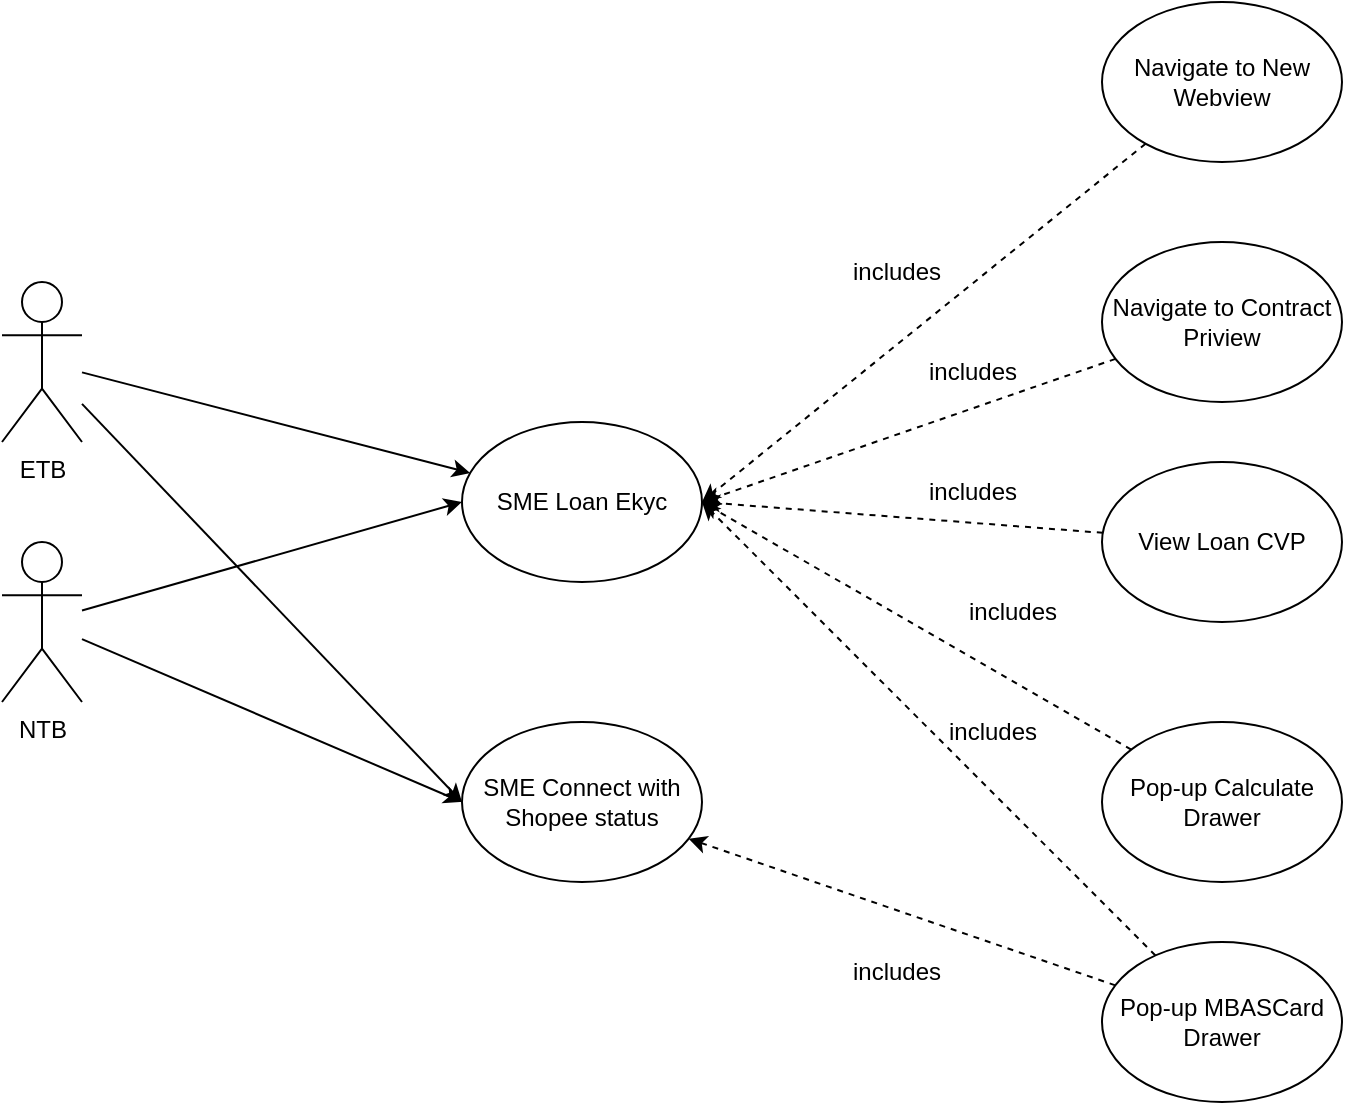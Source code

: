 <mxfile version="21.1.8" type="github" pages="8">
  <diagram name="第 1 页" id="Llq9-ytteeo9RtltcvFD">
    <mxGraphModel dx="1242" dy="795" grid="1" gridSize="10" guides="1" tooltips="1" connect="1" arrows="1" fold="1" page="1" pageScale="1" pageWidth="827" pageHeight="1169" math="0" shadow="0">
      <root>
        <mxCell id="0" />
        <mxCell id="1" parent="0" />
        <mxCell id="hTPGCsA1VfKid23iwYns-6" style="rounded=0;orthogonalLoop=1;jettySize=auto;html=1;" parent="1" source="hTPGCsA1VfKid23iwYns-1" target="hTPGCsA1VfKid23iwYns-5" edge="1">
          <mxGeometry relative="1" as="geometry" />
        </mxCell>
        <mxCell id="VfA7L2qUvlcYkQLSHX5i-11" style="rounded=0;orthogonalLoop=1;jettySize=auto;html=1;entryX=0;entryY=0.5;entryDx=0;entryDy=0;" parent="1" source="hTPGCsA1VfKid23iwYns-1" target="VfA7L2qUvlcYkQLSHX5i-7" edge="1">
          <mxGeometry relative="1" as="geometry" />
        </mxCell>
        <mxCell id="hTPGCsA1VfKid23iwYns-1" value="ETB" style="shape=umlActor;verticalLabelPosition=bottom;verticalAlign=top;html=1;outlineConnect=0;" parent="1" vertex="1">
          <mxGeometry x="130" y="250" width="40" height="80" as="geometry" />
        </mxCell>
        <mxCell id="hTPGCsA1VfKid23iwYns-5" value="SME Loan Ekyc" style="ellipse;whiteSpace=wrap;html=1;" parent="1" vertex="1">
          <mxGeometry x="360" y="320" width="120" height="80" as="geometry" />
        </mxCell>
        <mxCell id="hTPGCsA1VfKid23iwYns-10" style="rounded=0;orthogonalLoop=1;jettySize=auto;html=1;entryX=0;entryY=0.5;entryDx=0;entryDy=0;" parent="1" source="hTPGCsA1VfKid23iwYns-7" target="hTPGCsA1VfKid23iwYns-5" edge="1">
          <mxGeometry relative="1" as="geometry" />
        </mxCell>
        <mxCell id="VfA7L2qUvlcYkQLSHX5i-12" style="rounded=0;orthogonalLoop=1;jettySize=auto;html=1;entryX=0;entryY=0.5;entryDx=0;entryDy=0;" parent="1" source="hTPGCsA1VfKid23iwYns-7" target="VfA7L2qUvlcYkQLSHX5i-7" edge="1">
          <mxGeometry relative="1" as="geometry" />
        </mxCell>
        <mxCell id="hTPGCsA1VfKid23iwYns-7" value="NTB" style="shape=umlActor;verticalLabelPosition=bottom;verticalAlign=top;html=1;outlineConnect=0;" parent="1" vertex="1">
          <mxGeometry x="130" y="380" width="40" height="80" as="geometry" />
        </mxCell>
        <mxCell id="hTPGCsA1VfKid23iwYns-12" style="rounded=0;orthogonalLoop=1;jettySize=auto;html=1;entryX=1;entryY=0.5;entryDx=0;entryDy=0;dashed=1;" parent="1" source="hTPGCsA1VfKid23iwYns-11" target="hTPGCsA1VfKid23iwYns-5" edge="1">
          <mxGeometry relative="1" as="geometry" />
        </mxCell>
        <mxCell id="hTPGCsA1VfKid23iwYns-11" value="View Loan CVP" style="ellipse;whiteSpace=wrap;html=1;" parent="1" vertex="1">
          <mxGeometry x="680" y="340" width="120" height="80" as="geometry" />
        </mxCell>
        <mxCell id="hTPGCsA1VfKid23iwYns-13" value="includes" style="text;html=1;align=center;verticalAlign=middle;resizable=0;points=[];autosize=1;strokeColor=none;fillColor=none;" parent="1" vertex="1">
          <mxGeometry x="580" y="340" width="70" height="30" as="geometry" />
        </mxCell>
        <mxCell id="VfA7L2qUvlcYkQLSHX5i-3" style="rounded=0;orthogonalLoop=1;jettySize=auto;html=1;entryX=1;entryY=0.5;entryDx=0;entryDy=0;dashed=1;" parent="1" source="VfA7L2qUvlcYkQLSHX5i-1" target="hTPGCsA1VfKid23iwYns-5" edge="1">
          <mxGeometry relative="1" as="geometry" />
        </mxCell>
        <mxCell id="VfA7L2qUvlcYkQLSHX5i-1" value="Pop-up Calculate Drawer" style="ellipse;whiteSpace=wrap;html=1;" parent="1" vertex="1">
          <mxGeometry x="680" y="470" width="120" height="80" as="geometry" />
        </mxCell>
        <mxCell id="VfA7L2qUvlcYkQLSHX5i-4" style="rounded=0;orthogonalLoop=1;jettySize=auto;html=1;entryX=1;entryY=0.5;entryDx=0;entryDy=0;dashed=1;" parent="1" source="VfA7L2qUvlcYkQLSHX5i-2" target="hTPGCsA1VfKid23iwYns-5" edge="1">
          <mxGeometry relative="1" as="geometry" />
        </mxCell>
        <mxCell id="VfA7L2qUvlcYkQLSHX5i-9" style="rounded=0;orthogonalLoop=1;jettySize=auto;html=1;dashed=1;" parent="1" source="VfA7L2qUvlcYkQLSHX5i-2" target="VfA7L2qUvlcYkQLSHX5i-7" edge="1">
          <mxGeometry relative="1" as="geometry" />
        </mxCell>
        <mxCell id="VfA7L2qUvlcYkQLSHX5i-2" value="Pop-up MBASCard Drawer" style="ellipse;whiteSpace=wrap;html=1;" parent="1" vertex="1">
          <mxGeometry x="680" y="580" width="120" height="80" as="geometry" />
        </mxCell>
        <mxCell id="VfA7L2qUvlcYkQLSHX5i-5" value="includes" style="text;html=1;align=center;verticalAlign=middle;resizable=0;points=[];autosize=1;strokeColor=none;fillColor=none;" parent="1" vertex="1">
          <mxGeometry x="600" y="400" width="70" height="30" as="geometry" />
        </mxCell>
        <mxCell id="VfA7L2qUvlcYkQLSHX5i-6" value="includes" style="text;html=1;align=center;verticalAlign=middle;resizable=0;points=[];autosize=1;strokeColor=none;fillColor=none;" parent="1" vertex="1">
          <mxGeometry x="590" y="460" width="70" height="30" as="geometry" />
        </mxCell>
        <mxCell id="VfA7L2qUvlcYkQLSHX5i-7" value="SME Connect with Shopee status" style="ellipse;whiteSpace=wrap;html=1;" parent="1" vertex="1">
          <mxGeometry x="360" y="470" width="120" height="80" as="geometry" />
        </mxCell>
        <mxCell id="VfA7L2qUvlcYkQLSHX5i-10" value="includes" style="text;html=1;align=center;verticalAlign=middle;resizable=0;points=[];autosize=1;strokeColor=none;fillColor=none;" parent="1" vertex="1">
          <mxGeometry x="542" y="580" width="70" height="30" as="geometry" />
        </mxCell>
        <mxCell id="MXgKo2fjCXuZT-drPudd-2" style="rounded=0;orthogonalLoop=1;jettySize=auto;html=1;entryX=1;entryY=0.5;entryDx=0;entryDy=0;dashed=1;" parent="1" source="MXgKo2fjCXuZT-drPudd-1" target="hTPGCsA1VfKid23iwYns-5" edge="1">
          <mxGeometry relative="1" as="geometry" />
        </mxCell>
        <mxCell id="MXgKo2fjCXuZT-drPudd-1" value="Navigate to Contract Priview" style="ellipse;whiteSpace=wrap;html=1;" parent="1" vertex="1">
          <mxGeometry x="680" y="230" width="120" height="80" as="geometry" />
        </mxCell>
        <mxCell id="MXgKo2fjCXuZT-drPudd-3" value="includes" style="text;html=1;align=center;verticalAlign=middle;resizable=0;points=[];autosize=1;strokeColor=none;fillColor=none;" parent="1" vertex="1">
          <mxGeometry x="580" y="280" width="70" height="30" as="geometry" />
        </mxCell>
        <mxCell id="MXgKo2fjCXuZT-drPudd-5" style="rounded=0;orthogonalLoop=1;jettySize=auto;html=1;entryX=1;entryY=0.5;entryDx=0;entryDy=0;dashed=1;" parent="1" source="MXgKo2fjCXuZT-drPudd-4" target="hTPGCsA1VfKid23iwYns-5" edge="1">
          <mxGeometry relative="1" as="geometry" />
        </mxCell>
        <mxCell id="MXgKo2fjCXuZT-drPudd-4" value="Navigate to New Webview" style="ellipse;whiteSpace=wrap;html=1;" parent="1" vertex="1">
          <mxGeometry x="680" y="110" width="120" height="80" as="geometry" />
        </mxCell>
        <mxCell id="MXgKo2fjCXuZT-drPudd-6" value="includes" style="text;html=1;align=center;verticalAlign=middle;resizable=0;points=[];autosize=1;strokeColor=none;fillColor=none;" parent="1" vertex="1">
          <mxGeometry x="542" y="230" width="70" height="30" as="geometry" />
        </mxCell>
      </root>
    </mxGraphModel>
  </diagram>
  <diagram id="0_VzUWfwfVQW411TGwqu" name="第 2 页">
    <mxGraphModel dx="1242" dy="795" grid="1" gridSize="10" guides="1" tooltips="1" connect="1" arrows="1" fold="1" page="1" pageScale="1" pageWidth="827" pageHeight="1169" math="0" shadow="0">
      <root>
        <mxCell id="0" />
        <mxCell id="1" parent="0" />
        <mxCell id="g0CN0QdgbZrWwXWUsaA6-1" value="" style="rounded=0;whiteSpace=wrap;html=1;" parent="1" vertex="1">
          <mxGeometry x="150" y="140" width="270" height="150" as="geometry" />
        </mxCell>
        <mxCell id="g0CN0QdgbZrWwXWUsaA6-2" value="Business Layer" style="text;html=1;align=center;verticalAlign=middle;resizable=0;points=[];autosize=1;strokeColor=none;fillColor=none;" parent="1" vertex="1">
          <mxGeometry x="10" y="160" width="110" height="30" as="geometry" />
        </mxCell>
        <mxCell id="g0CN0QdgbZrWwXWUsaA6-4" value="SME-EKYC" style="text;html=1;align=center;verticalAlign=middle;resizable=0;points=[];autosize=1;strokeColor=none;fillColor=none;" parent="1" vertex="1">
          <mxGeometry x="150" y="140" width="90" height="30" as="geometry" />
        </mxCell>
        <mxCell id="g0CN0QdgbZrWwXWUsaA6-6" value="CASA" style="rounded=0;whiteSpace=wrap;html=1;" parent="1" vertex="1">
          <mxGeometry x="160" y="200" width="120" height="60" as="geometry" />
        </mxCell>
        <mxCell id="g0CN0QdgbZrWwXWUsaA6-7" value="LOAN" style="rounded=0;whiteSpace=wrap;html=1;fillColor=#fff2cc;strokeColor=#d6b656;" parent="1" vertex="1">
          <mxGeometry x="294" y="200" width="120" height="60" as="geometry" />
        </mxCell>
        <mxCell id="g0CN0QdgbZrWwXWUsaA6-8" value="Retail Ekyc" style="rounded=0;whiteSpace=wrap;html=1;" parent="1" vertex="1">
          <mxGeometry x="450" y="145" width="120" height="60" as="geometry" />
        </mxCell>
        <mxCell id="g0CN0QdgbZrWwXWUsaA6-9" value="SME COMMON" style="rounded=0;whiteSpace=wrap;html=1;" parent="1" vertex="1">
          <mxGeometry x="600" y="145" width="120" height="60" as="geometry" />
        </mxCell>
        <mxCell id="g0CN0QdgbZrWwXWUsaA6-10" value="RETAIL COMMON" style="rounded=0;whiteSpace=wrap;html=1;" parent="1" vertex="1">
          <mxGeometry x="450" y="220" width="120" height="60" as="geometry" />
        </mxCell>
        <mxCell id="g0CN0QdgbZrWwXWUsaA6-11" value="..." style="rounded=0;whiteSpace=wrap;html=1;" parent="1" vertex="1">
          <mxGeometry x="600" y="220" width="120" height="60" as="geometry" />
        </mxCell>
        <mxCell id="g0CN0QdgbZrWwXWUsaA6-12" value="" style="endArrow=none;dashed=1;html=1;rounded=0;" parent="1" edge="1">
          <mxGeometry width="50" height="50" relative="1" as="geometry">
            <mxPoint x="20" y="320" as="sourcePoint" />
            <mxPoint x="760" y="320" as="targetPoint" />
          </mxGeometry>
        </mxCell>
        <mxCell id="g0CN0QdgbZrWwXWUsaA6-13" value="Service Layer" style="text;html=1;align=center;verticalAlign=middle;resizable=0;points=[];autosize=1;strokeColor=none;fillColor=none;" parent="1" vertex="1">
          <mxGeometry x="25" y="360" width="100" height="30" as="geometry" />
        </mxCell>
        <mxCell id="g0CN0QdgbZrWwXWUsaA6-15" value="" style="rounded=0;whiteSpace=wrap;html=1;" parent="1" vertex="1">
          <mxGeometry x="150" y="340" width="170" height="130" as="geometry" />
        </mxCell>
        <mxCell id="g0CN0QdgbZrWwXWUsaA6-16" value="Component" style="text;html=1;align=center;verticalAlign=middle;resizable=0;points=[];autosize=1;strokeColor=none;fillColor=none;" parent="1" vertex="1">
          <mxGeometry x="150" y="340" width="90" height="30" as="geometry" />
        </mxCell>
        <mxCell id="g0CN0QdgbZrWwXWUsaA6-18" value="OffineWebView" style="rounded=0;whiteSpace=wrap;html=1;fillColor=#f8cecc;strokeColor=#b85450;" parent="1" vertex="1">
          <mxGeometry x="174" y="390" width="120" height="60" as="geometry" />
        </mxCell>
        <mxCell id="g0CN0QdgbZrWwXWUsaA6-19" value="" style="endArrow=none;dashed=1;html=1;rounded=0;" parent="1" edge="1">
          <mxGeometry width="50" height="50" relative="1" as="geometry">
            <mxPoint x="30" y="520" as="sourcePoint" />
            <mxPoint x="800" y="520" as="targetPoint" />
          </mxGeometry>
        </mxCell>
        <mxCell id="g0CN0QdgbZrWwXWUsaA6-20" value="Native Layer" style="text;html=1;align=center;verticalAlign=middle;resizable=0;points=[];autosize=1;strokeColor=none;fillColor=none;" parent="1" vertex="1">
          <mxGeometry x="25" y="570" width="90" height="30" as="geometry" />
        </mxCell>
        <mxCell id="g0CN0QdgbZrWwXWUsaA6-21" value="" style="rounded=0;whiteSpace=wrap;html=1;" parent="1" vertex="1">
          <mxGeometry x="150" y="550" width="170" height="190" as="geometry" />
        </mxCell>
        <mxCell id="g0CN0QdgbZrWwXWUsaA6-22" value="NativeComponent" style="text;html=1;align=center;verticalAlign=middle;resizable=0;points=[];autosize=1;strokeColor=none;fillColor=none;" parent="1" vertex="1">
          <mxGeometry x="150" y="550" width="120" height="30" as="geometry" />
        </mxCell>
        <mxCell id="g0CN0QdgbZrWwXWUsaA6-23" value="GAOfflineWebView" style="rounded=0;whiteSpace=wrap;html=1;fillColor=#d5e8d4;strokeColor=#82b366;" parent="1" vertex="1">
          <mxGeometry x="166" y="600" width="136" height="60" as="geometry" />
        </mxCell>
        <mxCell id="g0CN0QdgbZrWwXWUsaA6-24" value="" style="rounded=0;whiteSpace=wrap;html=1;" parent="1" vertex="1">
          <mxGeometry x="340" y="550" width="250" height="130" as="geometry" />
        </mxCell>
        <mxCell id="g0CN0QdgbZrWwXWUsaA6-25" value="Native Module" style="text;html=1;align=center;verticalAlign=middle;resizable=0;points=[];autosize=1;strokeColor=none;fillColor=none;" parent="1" vertex="1">
          <mxGeometry x="340" y="550" width="100" height="30" as="geometry" />
        </mxCell>
        <mxCell id="g0CN0QdgbZrWwXWUsaA6-26" value="SDBRNOfflineWebViewManager" style="rounded=0;whiteSpace=wrap;html=1;fillColor=#dae8fc;strokeColor=#6c8ebf;" parent="1" vertex="1">
          <mxGeometry x="362.5" y="600" width="205" height="60" as="geometry" />
        </mxCell>
        <mxCell id="g0CN0QdgbZrWwXWUsaA6-27" value="SDBRNOfflineWebView" style="rounded=0;whiteSpace=wrap;html=1;fillColor=#dae8fc;strokeColor=#6c8ebf;" parent="1" vertex="1">
          <mxGeometry x="167" y="670" width="135" height="60" as="geometry" />
        </mxCell>
        <mxCell id="g0CN0QdgbZrWwXWUsaA6-28" value="Boundle" style="rounded=0;whiteSpace=wrap;html=1;fillColor=#fff2cc;strokeColor=#d6b656;" parent="1" vertex="1">
          <mxGeometry x="20" y="30" width="74" height="40" as="geometry" />
        </mxCell>
        <mxCell id="g0CN0QdgbZrWwXWUsaA6-29" value="RN Component" style="rounded=0;whiteSpace=wrap;html=1;fillColor=#f8cecc;strokeColor=#b85450;" parent="1" vertex="1">
          <mxGeometry x="20" y="80" width="78" height="40" as="geometry" />
        </mxCell>
        <mxCell id="g0CN0QdgbZrWwXWUsaA6-30" value="Andriod" style="rounded=0;whiteSpace=wrap;html=1;fillColor=#d5e8d4;strokeColor=#82b366;" parent="1" vertex="1">
          <mxGeometry x="118" y="29" width="70" height="40" as="geometry" />
        </mxCell>
        <mxCell id="g0CN0QdgbZrWwXWUsaA6-31" value="IOS" style="rounded=0;whiteSpace=wrap;html=1;fillColor=#dae8fc;strokeColor=#6c8ebf;" parent="1" vertex="1">
          <mxGeometry x="118" y="81" width="70" height="40" as="geometry" />
        </mxCell>
      </root>
    </mxGraphModel>
  </diagram>
  <diagram id="hx51VbClZEK8TiRMr759" name="第 3 页">
    <mxGraphModel dx="1242" dy="795" grid="1" gridSize="10" guides="1" tooltips="1" connect="1" arrows="1" fold="1" page="1" pageScale="1" pageWidth="827" pageHeight="1169" math="0" shadow="0">
      <root>
        <mxCell id="0" />
        <mxCell id="1" parent="0" />
        <mxCell id="QCQsdr2i2C4epMZcV-5q-1" value="" style="rounded=0;whiteSpace=wrap;html=1;" parent="1" vertex="1">
          <mxGeometry x="144" y="100" width="316" height="370" as="geometry" />
        </mxCell>
        <mxCell id="QCQsdr2i2C4epMZcV-5q-3" value="sme-ekyc" style="text;html=1;align=center;verticalAlign=middle;resizable=0;points=[];autosize=1;strokeColor=none;fillColor=none;" parent="1" vertex="1">
          <mxGeometry x="144" y="100" width="70" height="30" as="geometry" />
        </mxCell>
        <mxCell id="QCQsdr2i2C4epMZcV-5q-4" value="" style="rounded=0;whiteSpace=wrap;html=1;" parent="1" vertex="1">
          <mxGeometry x="170" y="140" width="270" height="190" as="geometry" />
        </mxCell>
        <mxCell id="QCQsdr2i2C4epMZcV-5q-2" value="KycLoanApplyBusinessAccount" style="whiteSpace=wrap;html=1;fillColor=#fff2cc;strokeColor=#d6b656;" parent="1" vertex="1">
          <mxGeometry x="186" y="180" width="230" height="60" as="geometry" />
        </mxCell>
        <mxCell id="QCQsdr2i2C4epMZcV-5q-5" value="Page" style="text;html=1;align=center;verticalAlign=middle;resizable=0;points=[];autosize=1;strokeColor=none;fillColor=none;" parent="1" vertex="1">
          <mxGeometry x="170" y="140" width="50" height="30" as="geometry" />
        </mxCell>
        <mxCell id="QCQsdr2i2C4epMZcV-5q-6" value="" style="rounded=0;whiteSpace=wrap;html=1;" parent="1" vertex="1">
          <mxGeometry x="165" y="350" width="280" height="100" as="geometry" />
        </mxCell>
        <mxCell id="QCQsdr2i2C4epMZcV-5q-7" value="Component" style="text;html=1;align=center;verticalAlign=middle;resizable=0;points=[];autosize=1;strokeColor=none;fillColor=none;" parent="1" vertex="1">
          <mxGeometry x="165" y="350" width="90" height="30" as="geometry" />
        </mxCell>
        <mxCell id="QCQsdr2i2C4epMZcV-5q-8" value="OfflineWebView" style="rounded=0;whiteSpace=wrap;html=1;fillColor=#f8cecc;strokeColor=#b85450;" parent="1" vertex="1">
          <mxGeometry x="175" y="380" width="120" height="60" as="geometry" />
        </mxCell>
        <mxCell id="QCQsdr2i2C4epMZcV-5q-9" value="MBAKSPDrawer" style="rounded=0;whiteSpace=wrap;html=1;fillColor=#f8cecc;strokeColor=#b85450;" parent="1" vertex="1">
          <mxGeometry x="305" y="380" width="120" height="60" as="geometry" />
        </mxCell>
        <mxCell id="QCQsdr2i2C4epMZcV-5q-10" value="KycConnectShopeeStatus" style="whiteSpace=wrap;html=1;fillColor=#fff2cc;strokeColor=#d6b656;" parent="1" vertex="1">
          <mxGeometry x="186" y="250" width="230" height="60" as="geometry" />
        </mxCell>
      </root>
    </mxGraphModel>
  </diagram>
  <diagram id="IKQ8djcoIKRzwF5rh05u" name="第 4 页">
    <mxGraphModel dx="1537" dy="454" grid="1" gridSize="10" guides="1" tooltips="1" connect="1" arrows="1" fold="1" page="1" pageScale="1" pageWidth="827" pageHeight="1169" math="0" shadow="0">
      <root>
        <mxCell id="0" />
        <mxCell id="1" parent="0" />
        <mxCell id="TgVCNmCnyexPjlAdRbmQ-39" value="" style="group" vertex="1" connectable="0" parent="1">
          <mxGeometry x="10" y="240" width="180" height="180" as="geometry" />
        </mxCell>
        <mxCell id="TgVCNmCnyexPjlAdRbmQ-21" value="OfflineWebview" style="rounded=0;whiteSpace=wrap;html=1;" vertex="1" parent="TgVCNmCnyexPjlAdRbmQ-39">
          <mxGeometry width="180" height="60" as="geometry" />
        </mxCell>
        <mxCell id="TgVCNmCnyexPjlAdRbmQ-32" value="" style="rounded=0;whiteSpace=wrap;html=1;" vertex="1" parent="TgVCNmCnyexPjlAdRbmQ-39">
          <mxGeometry y="60" width="180" height="120" as="geometry" />
        </mxCell>
        <mxCell id="TgVCNmCnyexPjlAdRbmQ-33" value="props" style="text;html=1;align=center;verticalAlign=middle;resizable=0;points=[];autosize=1;strokeColor=none;fillColor=none;" vertex="1" parent="TgVCNmCnyexPjlAdRbmQ-39">
          <mxGeometry y="60" width="50" height="30" as="geometry" />
        </mxCell>
        <mxCell id="TgVCNmCnyexPjlAdRbmQ-34" value="onRetry:Function" style="text;html=1;align=center;verticalAlign=middle;resizable=0;points=[];autosize=1;strokeColor=none;fillColor=none;" vertex="1" parent="TgVCNmCnyexPjlAdRbmQ-39">
          <mxGeometry x="40" y="80" width="110" height="30" as="geometry" />
        </mxCell>
        <mxCell id="TgVCNmCnyexPjlAdRbmQ-35" value="webViewStryle:Stryle" style="text;html=1;align=center;verticalAlign=middle;resizable=0;points=[];autosize=1;strokeColor=none;fillColor=none;" vertex="1" parent="TgVCNmCnyexPjlAdRbmQ-39">
          <mxGeometry x="30" y="105" width="140" height="30" as="geometry" />
        </mxCell>
        <mxCell id="TgVCNmCnyexPjlAdRbmQ-36" value="...props" style="text;html=1;align=center;verticalAlign=middle;resizable=0;points=[];autosize=1;strokeColor=none;fillColor=none;" vertex="1" parent="TgVCNmCnyexPjlAdRbmQ-39">
          <mxGeometry x="60" y="135" width="60" height="30" as="geometry" />
        </mxCell>
        <mxCell id="TgVCNmCnyexPjlAdRbmQ-25" style="rounded=0;orthogonalLoop=1;jettySize=auto;html=1;endArrow=diamond;endFill=1;entryX=1.01;entryY=0.4;entryDx=0;entryDy=0;entryPerimeter=0;edgeStyle=orthogonalEdgeStyle;" edge="1" parent="1" source="TgVCNmCnyexPjlAdRbmQ-22" target="TgVCNmCnyexPjlAdRbmQ-21">
          <mxGeometry relative="1" as="geometry">
            <Array as="points">
              <mxPoint x="340" y="520" />
              <mxPoint x="340" y="264" />
            </Array>
          </mxGeometry>
        </mxCell>
        <mxCell id="TgVCNmCnyexPjlAdRbmQ-22" value="OfflineWebview.ios" style="rounded=0;whiteSpace=wrap;html=1;" vertex="1" parent="1">
          <mxGeometry x="15" y="490" width="170" height="60" as="geometry" />
        </mxCell>
        <mxCell id="TgVCNmCnyexPjlAdRbmQ-26" style="rounded=0;orthogonalLoop=1;jettySize=auto;html=1;endArrow=diamondThin;endFill=1;edgeStyle=orthogonalEdgeStyle;exitX=1;exitY=0.5;exitDx=0;exitDy=0;" edge="1" parent="1" source="TgVCNmCnyexPjlAdRbmQ-23" target="TgVCNmCnyexPjlAdRbmQ-21">
          <mxGeometry relative="1" as="geometry">
            <Array as="points">
              <mxPoint x="340" y="680" />
              <mxPoint x="340" y="270" />
            </Array>
          </mxGeometry>
        </mxCell>
        <mxCell id="TgVCNmCnyexPjlAdRbmQ-23" value="OfflineWebview.andriod" style="rounded=0;whiteSpace=wrap;html=1;" vertex="1" parent="1">
          <mxGeometry x="20" y="650" width="165" height="60" as="geometry" />
        </mxCell>
        <mxCell id="TgVCNmCnyexPjlAdRbmQ-28" style="rounded=0;orthogonalLoop=1;jettySize=auto;html=1;endArrow=diamondThin;endFill=1;entryX=1;entryY=0.75;entryDx=0;entryDy=0;edgeStyle=orthogonalEdgeStyle;" edge="1" parent="1" source="TgVCNmCnyexPjlAdRbmQ-27" target="TgVCNmCnyexPjlAdRbmQ-21">
          <mxGeometry relative="1" as="geometry">
            <Array as="points">
              <mxPoint x="340" y="850" />
              <mxPoint x="340" y="285" />
            </Array>
          </mxGeometry>
        </mxCell>
        <mxCell id="TgVCNmCnyexPjlAdRbmQ-27" value="ErrorComp" style="rounded=0;whiteSpace=wrap;html=1;" vertex="1" parent="1">
          <mxGeometry x="22.5" y="820" width="160" height="60" as="geometry" />
        </mxCell>
        <mxCell id="TgVCNmCnyexPjlAdRbmQ-29" value="" style="rounded=0;whiteSpace=wrap;html=1;" vertex="1" parent="1">
          <mxGeometry x="22.5" y="880" width="160" height="60" as="geometry" />
        </mxCell>
        <mxCell id="TgVCNmCnyexPjlAdRbmQ-30" value="props" style="text;html=1;align=center;verticalAlign=middle;resizable=0;points=[];autosize=1;strokeColor=none;fillColor=none;" vertex="1" parent="1">
          <mxGeometry x="17.5" y="880" width="50" height="30" as="geometry" />
        </mxCell>
        <mxCell id="TgVCNmCnyexPjlAdRbmQ-31" value="onRetry:Function" style="text;html=1;align=center;verticalAlign=middle;resizable=0;points=[];autosize=1;strokeColor=none;fillColor=none;" vertex="1" parent="1">
          <mxGeometry x="57.5" y="900" width="110" height="30" as="geometry" />
        </mxCell>
        <mxCell id="TgVCNmCnyexPjlAdRbmQ-37" style="rounded=0;orthogonalLoop=1;jettySize=auto;html=1;entryX=0;entryY=0.633;entryDx=0;entryDy=0;entryPerimeter=0;dashed=1;edgeStyle=orthogonalEdgeStyle;" edge="1" parent="1" target="TgVCNmCnyexPjlAdRbmQ-31">
          <mxGeometry relative="1" as="geometry">
            <mxPoint x="58" y="335" as="sourcePoint" />
            <Array as="points">
              <mxPoint x="-90" y="337" />
              <mxPoint x="-90" y="919" />
            </Array>
          </mxGeometry>
        </mxCell>
        <mxCell id="TgVCNmCnyexPjlAdRbmQ-40" value="" style="rounded=0;whiteSpace=wrap;html=1;" vertex="1" parent="1">
          <mxGeometry x="20" y="710" width="165" height="80" as="geometry" />
        </mxCell>
        <mxCell id="TgVCNmCnyexPjlAdRbmQ-41" value="props" style="text;html=1;align=center;verticalAlign=middle;resizable=0;points=[];autosize=1;strokeColor=none;fillColor=none;" vertex="1" parent="1">
          <mxGeometry x="20" y="710" width="50" height="30" as="geometry" />
        </mxCell>
        <mxCell id="TgVCNmCnyexPjlAdRbmQ-44" value="...props" style="text;html=1;align=center;verticalAlign=middle;resizable=0;points=[];autosize=1;strokeColor=none;fillColor=none;" vertex="1" parent="1">
          <mxGeometry x="55" y="590" width="60" height="30" as="geometry" />
        </mxCell>
        <mxCell id="TgVCNmCnyexPjlAdRbmQ-45" value="style:Style" style="text;html=1;align=center;verticalAlign=middle;resizable=0;points=[];autosize=1;strokeColor=none;fillColor=none;" vertex="1" parent="1">
          <mxGeometry x="45" y="560" width="80" height="30" as="geometry" />
        </mxCell>
        <mxCell id="TgVCNmCnyexPjlAdRbmQ-46" value="" style="rounded=0;whiteSpace=wrap;html=1;" vertex="1" parent="1">
          <mxGeometry x="15" y="550" width="170" height="80" as="geometry" />
        </mxCell>
        <mxCell id="TgVCNmCnyexPjlAdRbmQ-47" value="props" style="text;html=1;align=center;verticalAlign=middle;resizable=0;points=[];autosize=1;strokeColor=none;fillColor=none;" vertex="1" parent="1">
          <mxGeometry x="15" y="550" width="50" height="30" as="geometry" />
        </mxCell>
        <mxCell id="TgVCNmCnyexPjlAdRbmQ-48" value="...props" style="text;html=1;align=center;verticalAlign=middle;resizable=0;points=[];autosize=1;strokeColor=none;fillColor=none;" vertex="1" parent="1">
          <mxGeometry x="65" y="600" width="60" height="30" as="geometry" />
        </mxCell>
        <mxCell id="TgVCNmCnyexPjlAdRbmQ-49" value="style:Style" style="text;html=1;align=center;verticalAlign=middle;resizable=0;points=[];autosize=1;strokeColor=none;fillColor=none;" vertex="1" parent="1">
          <mxGeometry x="62" y="580" width="80" height="30" as="geometry" />
        </mxCell>
        <mxCell id="TgVCNmCnyexPjlAdRbmQ-50" value="...props" style="text;html=1;align=center;verticalAlign=middle;resizable=0;points=[];autosize=1;strokeColor=none;fillColor=none;" vertex="1" parent="1">
          <mxGeometry x="70" y="750" width="60" height="30" as="geometry" />
        </mxCell>
        <mxCell id="TgVCNmCnyexPjlAdRbmQ-51" value="style:Style" style="text;html=1;align=center;verticalAlign=middle;resizable=0;points=[];autosize=1;strokeColor=none;fillColor=none;" vertex="1" parent="1">
          <mxGeometry x="69" y="735" width="80" height="30" as="geometry" />
        </mxCell>
        <mxCell id="TgVCNmCnyexPjlAdRbmQ-54" style="rounded=0;orthogonalLoop=1;jettySize=auto;html=1;dashed=1;edgeStyle=orthogonalEdgeStyle;exitX=0;exitY=0.538;exitDx=0;exitDy=0;exitPerimeter=0;" edge="1" parent="1" source="TgVCNmCnyexPjlAdRbmQ-35" target="TgVCNmCnyexPjlAdRbmQ-51">
          <mxGeometry relative="1" as="geometry">
            <Array as="points">
              <mxPoint x="-60" y="361" />
              <mxPoint x="-60" y="750" />
            </Array>
          </mxGeometry>
        </mxCell>
        <mxCell id="TgVCNmCnyexPjlAdRbmQ-55" style="rounded=0;orthogonalLoop=1;jettySize=auto;html=1;entryX=0.003;entryY=0.483;entryDx=0;entryDy=0;entryPerimeter=0;dashed=1;exitX=-0.009;exitY=0.586;exitDx=0;exitDy=0;exitPerimeter=0;edgeStyle=orthogonalEdgeStyle;" edge="1" parent="1" source="TgVCNmCnyexPjlAdRbmQ-35" target="TgVCNmCnyexPjlAdRbmQ-49">
          <mxGeometry relative="1" as="geometry">
            <Array as="points">
              <mxPoint x="39" y="360" />
              <mxPoint x="-20" y="360" />
              <mxPoint x="-20" y="595" />
            </Array>
          </mxGeometry>
        </mxCell>
        <mxCell id="TgVCNmCnyexPjlAdRbmQ-56" style="rounded=0;orthogonalLoop=1;jettySize=auto;html=1;entryX=-0.012;entryY=0.567;entryDx=0;entryDy=0;entryPerimeter=0;dashed=1;edgeStyle=orthogonalEdgeStyle;" edge="1" parent="1" target="TgVCNmCnyexPjlAdRbmQ-50">
          <mxGeometry relative="1" as="geometry">
            <mxPoint x="80" y="390" as="sourcePoint" />
            <Array as="points">
              <mxPoint x="-60" y="390" />
              <mxPoint x="-60" y="767" />
            </Array>
          </mxGeometry>
        </mxCell>
        <mxCell id="TgVCNmCnyexPjlAdRbmQ-57" style="rounded=0;orthogonalLoop=1;jettySize=auto;html=1;entryX=0.004;entryY=0.492;entryDx=0;entryDy=0;entryPerimeter=0;dashed=1;edgeStyle=orthogonalEdgeStyle;" edge="1" parent="1" target="TgVCNmCnyexPjlAdRbmQ-48">
          <mxGeometry relative="1" as="geometry">
            <mxPoint x="60" y="391" as="sourcePoint" />
            <Array as="points">
              <mxPoint x="-20" y="391" />
              <mxPoint x="-20" y="615" />
            </Array>
          </mxGeometry>
        </mxCell>
      </root>
    </mxGraphModel>
  </diagram>
  <diagram id="Pqg9CpB9qw3Pc0ChsM3y" name="第 5 页">
    <mxGraphModel dx="2069" dy="795" grid="1" gridSize="10" guides="1" tooltips="1" connect="1" arrows="1" fold="1" page="1" pageScale="1" pageWidth="827" pageHeight="1169" math="0" shadow="0">
      <root>
        <mxCell id="0" />
        <mxCell id="1" parent="0" />
        <mxCell id="BxwOZdq3gwTcA3JpBjqO-4" value="OfflineWeb" style="text;html=1;align=center;verticalAlign=middle;resizable=0;points=[];autosize=1;strokeColor=none;fillColor=none;" vertex="1" parent="1">
          <mxGeometry x="865" y="370" width="80" height="30" as="geometry" />
        </mxCell>
        <mxCell id="BxwOZdq3gwTcA3JpBjqO-5" value="" style="endArrow=none;dashed=1;html=1;rounded=0;" edge="1" parent="1">
          <mxGeometry width="50" height="50" relative="1" as="geometry">
            <mxPoint x="230" y="120" as="sourcePoint" />
            <mxPoint x="610" y="120" as="targetPoint" />
          </mxGeometry>
        </mxCell>
        <mxCell id="BxwOZdq3gwTcA3JpBjqO-6" value="" style="endArrow=none;dashed=1;html=1;rounded=0;" edge="1" parent="1">
          <mxGeometry width="50" height="50" relative="1" as="geometry">
            <mxPoint x="230" y="470" as="sourcePoint" />
            <mxPoint x="230" y="40" as="targetPoint" />
          </mxGeometry>
        </mxCell>
        <mxCell id="BxwOZdq3gwTcA3JpBjqO-7" value="app-web" style="text;html=1;align=center;verticalAlign=middle;resizable=0;points=[];autosize=1;strokeColor=none;fillColor=none;" vertex="1" parent="1">
          <mxGeometry x="865" y="170" width="70" height="30" as="geometry" />
        </mxCell>
        <mxCell id="BxwOZdq3gwTcA3JpBjqO-8" value="" style="endArrow=none;dashed=1;html=1;rounded=0;" edge="1" parent="1">
          <mxGeometry width="50" height="50" relative="1" as="geometry">
            <mxPoint x="230" y="300" as="sourcePoint" />
            <mxPoint x="750" y="300" as="targetPoint" />
          </mxGeometry>
        </mxCell>
        <mxCell id="BxwOZdq3gwTcA3JpBjqO-11" value="help-center" style="rounded=0;whiteSpace=wrap;html=1;fillColor=#f5f5f5;strokeColor=#666666;fontColor=#333333;" vertex="1" parent="1">
          <mxGeometry x="560" y="140" width="120" height="60" as="geometry" />
        </mxCell>
        <mxCell id="BxwOZdq3gwTcA3JpBjqO-12" value="Microsite" style="rounded=0;whiteSpace=wrap;html=1;fillColor=#f5f5f5;strokeColor=#666666;fontColor=#333333;" vertex="1" parent="1">
          <mxGeometry x="700" y="140" width="120" height="60" as="geometry" />
        </mxCell>
        <mxCell id="BxwOZdq3gwTcA3JpBjqO-14" value="MiddlePage" style="whiteSpace=wrap;html=1;fillColor=#f5f5f5;strokeColor=#666666;fontColor=#333333;" vertex="1" parent="1">
          <mxGeometry x="560" y="220" width="120" height="60" as="geometry" />
        </mxCell>
        <mxCell id="BxwOZdq3gwTcA3JpBjqO-15" value="Contract" style="rounded=0;whiteSpace=wrap;html=1;fillColor=#f5f5f5;strokeColor=#666666;fontColor=#333333;" vertex="1" parent="1">
          <mxGeometry x="700" y="220" width="120" height="60" as="geometry" />
        </mxCell>
        <mxCell id="BxwOZdq3gwTcA3JpBjqO-18" value="" style="endArrow=none;dashed=1;html=1;rounded=0;" edge="1" parent="1">
          <mxGeometry width="50" height="50" relative="1" as="geometry">
            <mxPoint x="550" y="500" as="sourcePoint" />
            <mxPoint x="550" y="20" as="targetPoint" />
          </mxGeometry>
        </mxCell>
        <mxCell id="BxwOZdq3gwTcA3JpBjqO-19" value="bussiness layer" style="text;html=1;align=center;verticalAlign=middle;resizable=0;points=[];autosize=1;strokeColor=none;fillColor=none;" vertex="1" parent="1">
          <mxGeometry x="570" y="60" width="110" height="30" as="geometry" />
        </mxCell>
        <mxCell id="BxwOZdq3gwTcA3JpBjqO-20" value="Commom Layer" style="text;html=1;align=center;verticalAlign=middle;resizable=0;points=[];autosize=1;strokeColor=none;fillColor=none;" vertex="1" parent="1">
          <mxGeometry x="-10" y="62" width="110" height="30" as="geometry" />
        </mxCell>
        <mxCell id="BxwOZdq3gwTcA3JpBjqO-21" value="Service Layer" style="text;html=1;align=center;verticalAlign=middle;resizable=0;points=[];autosize=1;strokeColor=none;fillColor=none;" vertex="1" parent="1">
          <mxGeometry x="300" y="60" width="100" height="30" as="geometry" />
        </mxCell>
        <mxCell id="BxwOZdq3gwTcA3JpBjqO-22" value="Component" style="rounded=0;whiteSpace=wrap;html=1;fillColor=#f8cecc;strokeColor=#b85450;" vertex="1" parent="1">
          <mxGeometry x="240" y="310" width="120" height="60" as="geometry" />
        </mxCell>
        <mxCell id="BxwOZdq3gwTcA3JpBjqO-23" value="Component" style="rounded=0;whiteSpace=wrap;html=1;fillColor=#f5f5f5;strokeColor=#666666;fontColor=#333333;" vertex="1" parent="1">
          <mxGeometry x="240" y="140" width="120" height="60" as="geometry" />
        </mxCell>
        <mxCell id="BxwOZdq3gwTcA3JpBjqO-24" value="I18n" style="rounded=0;whiteSpace=wrap;html=1;fillColor=#f8cecc;strokeColor=#b85450;" vertex="1" parent="1">
          <mxGeometry x="370" y="400" width="120" height="60" as="geometry" />
        </mxCell>
        <mxCell id="BxwOZdq3gwTcA3JpBjqO-25" value="I18n" style="rounded=0;whiteSpace=wrap;html=1;fillColor=#f5f5f5;strokeColor=#666666;fontColor=#333333;" vertex="1" parent="1">
          <mxGeometry x="370" y="220" width="120" height="60" as="geometry" />
        </mxCell>
        <mxCell id="BxwOZdq3gwTcA3JpBjqO-26" value="css" style="rounded=0;whiteSpace=wrap;html=1;fillColor=#f5f5f5;strokeColor=#666666;fontColor=#333333;" vertex="1" parent="1">
          <mxGeometry x="370" y="140" width="120" height="60" as="geometry" />
        </mxCell>
        <mxCell id="BxwOZdq3gwTcA3JpBjqO-27" value="css" style="rounded=0;whiteSpace=wrap;html=1;fillColor=#f8cecc;strokeColor=#b85450;" vertex="1" parent="1">
          <mxGeometry x="370" y="310" width="120" height="60" as="geometry" />
        </mxCell>
        <mxCell id="BxwOZdq3gwTcA3JpBjqO-28" value="assets" style="rounded=0;whiteSpace=wrap;html=1;fillColor=#f8cecc;strokeColor=#b85450;" vertex="1" parent="1">
          <mxGeometry x="240" y="400" width="120" height="60" as="geometry" />
        </mxCell>
        <mxCell id="BxwOZdq3gwTcA3JpBjqO-29" value="assets" style="rounded=0;whiteSpace=wrap;html=1;fillColor=#f5f5f5;strokeColor=#666666;fontColor=#333333;" vertex="1" parent="1">
          <mxGeometry x="240" y="220" width="120" height="60" as="geometry" />
        </mxCell>
        <mxCell id="BxwOZdq3gwTcA3JpBjqO-31" value="" style="rounded=0;whiteSpace=wrap;html=1;fillColor=#f5f5f5;fontColor=#333333;strokeColor=#666666;" vertex="1" parent="1">
          <mxGeometry x="70" y="110" width="140" height="220" as="geometry" />
        </mxCell>
        <mxCell id="BxwOZdq3gwTcA3JpBjqO-32" value="sentry" style="rounded=0;whiteSpace=wrap;html=1;fillColor=#f5f5f5;fontColor=#333333;strokeColor=#666666;" vertex="1" parent="1">
          <mxGeometry x="80" y="150" width="120" height="60" as="geometry" />
        </mxCell>
        <mxCell id="BxwOZdq3gwTcA3JpBjqO-33" value="utils" style="text;html=1;align=center;verticalAlign=middle;resizable=0;points=[];autosize=1;" vertex="1" parent="1">
          <mxGeometry x="70" y="110" width="40" height="30" as="geometry" />
        </mxCell>
        <mxCell id="BxwOZdq3gwTcA3JpBjqO-34" value="app" style="rounded=0;whiteSpace=wrap;html=1;fillColor=#f5f5f5;fontColor=#333333;strokeColor=#666666;" vertex="1" parent="1">
          <mxGeometry x="80" y="230" width="120" height="60" as="geometry" />
        </mxCell>
        <mxCell id="BxwOZdq3gwTcA3JpBjqO-36" value="jsBridge" style="rounded=0;whiteSpace=wrap;html=1;fillColor=#f5f5f5;fontColor=#333333;strokeColor=#666666;" vertex="1" parent="1">
          <mxGeometry x="-80" y="110" width="120" height="60" as="geometry" />
        </mxCell>
        <mxCell id="BxwOZdq3gwTcA3JpBjqO-38" value="sme-loan-cvp" style="rounded=0;whiteSpace=wrap;html=1;fillColor=#f8cecc;strokeColor=#b85450;" vertex="1" parent="1">
          <mxGeometry x="565" y="315" width="120" height="60" as="geometry" />
        </mxCell>
        <mxCell id="BxwOZdq3gwTcA3JpBjqO-39" value="" style="rounded=0;whiteSpace=wrap;html=1;fillColor=#fff2cc;strokeColor=#d6b656;" vertex="1" parent="1">
          <mxGeometry x="-70" y="345" width="280" height="130" as="geometry" />
        </mxCell>
        <mxCell id="BxwOZdq3gwTcA3JpBjqO-40" value="new" style="rounded=0;whiteSpace=wrap;html=1;fillColor=#f8cecc;strokeColor=#b85450;" vertex="1" parent="1">
          <mxGeometry x="865" y="22" width="90" height="40" as="geometry" />
        </mxCell>
        <mxCell id="BxwOZdq3gwTcA3JpBjqO-41" value="add" style="rounded=0;whiteSpace=wrap;html=1;fillColor=#fff2cc;strokeColor=#d6b656;" vertex="1" parent="1">
          <mxGeometry x="865" y="70" width="90" height="40" as="geometry" />
        </mxCell>
        <mxCell id="BxwOZdq3gwTcA3JpBjqO-42" value="public" style="text;html=1;align=center;verticalAlign=middle;resizable=0;points=[];autosize=1;strokeColor=none;fillColor=none;" vertex="1" parent="1">
          <mxGeometry x="-70" y="345" width="50" height="30" as="geometry" />
        </mxCell>
        <mxCell id="BxwOZdq3gwTcA3JpBjqO-44" value="string-ow" style="rounded=0;whiteSpace=wrap;html=1;fillColor=#f8cecc;strokeColor=#b85450;" vertex="1" parent="1">
          <mxGeometry x="-50" y="390" width="120" height="60" as="geometry" />
        </mxCell>
        <mxCell id="BxwOZdq3gwTcA3JpBjqO-45" value="....." style="rounded=0;whiteSpace=wrap;html=1;fillColor=#f5f5f5;fontColor=#333333;strokeColor=#666666;" vertex="1" parent="1">
          <mxGeometry x="80" y="390" width="120" height="60" as="geometry" />
        </mxCell>
      </root>
    </mxGraphModel>
  </diagram>
  <diagram id="GNkUIEuUl2fikVnsDN-l" name="第 6 页">
    <mxGraphModel dx="1242" dy="795" grid="1" gridSize="10" guides="1" tooltips="1" connect="1" arrows="1" fold="1" page="1" pageScale="1" pageWidth="827" pageHeight="1169" math="0" shadow="0">
      <root>
        <mxCell id="0" />
        <mxCell id="1" parent="0" />
        <mxCell id="9iFf-L7ROyImSy08wCc_-8" value="" style="rounded=0;whiteSpace=wrap;html=1;fillColor=#f5f5f5;fontColor=#333333;strokeColor=#666666;" vertex="1" parent="1">
          <mxGeometry x="570" y="100" width="290" height="140" as="geometry" />
        </mxCell>
        <mxCell id="fjd63I4VOCEyWB65nwju-3" value="" style="rounded=0;whiteSpace=wrap;html=1;fillColor=#fff2cc;strokeColor=#d6b656;" vertex="1" parent="1">
          <mxGeometry x="40" y="100" width="160" height="195" as="geometry" />
        </mxCell>
        <mxCell id="fjd63I4VOCEyWB65nwju-4" value="sme-loan-cvp" style="text;html=1;align=center;verticalAlign=middle;resizable=0;points=[];autosize=1;strokeColor=none;fillColor=none;" vertex="1" parent="1">
          <mxGeometry x="40" y="100" width="100" height="30" as="geometry" />
        </mxCell>
        <mxCell id="fjd63I4VOCEyWB65nwju-5" value="components" style="whiteSpace=wrap;html=1;fillColor=#f8cecc;strokeColor=#b85450;" vertex="1" parent="1">
          <mxGeometry x="60" y="135" width="120" height="60" as="geometry" />
        </mxCell>
        <mxCell id="fjd63I4VOCEyWB65nwju-6" value="constants" style="whiteSpace=wrap;html=1;fillColor=#dae8fc;strokeColor=#6c8ebf;" vertex="1" parent="1">
          <mxGeometry x="60" y="215" width="120" height="60" as="geometry" />
        </mxCell>
        <mxCell id="fjd63I4VOCEyWB65nwju-7" value="components" style="whiteSpace=wrap;html=1;fillColor=#e1d5e7;strokeColor=#9673a6;" vertex="1" parent="1">
          <mxGeometry x="310" y="100" width="120" height="60" as="geometry" />
        </mxCell>
        <mxCell id="fjd63I4VOCEyWB65nwju-8" value="assets" style="whiteSpace=wrap;html=1;fillColor=#e1d5e7;strokeColor=#9673a6;" vertex="1" parent="1">
          <mxGeometry x="310" y="180" width="120" height="60" as="geometry" />
        </mxCell>
        <mxCell id="fjd63I4VOCEyWB65nwju-10" value="OfflineWeb" style="text;html=1;align=center;verticalAlign=middle;resizable=0;points=[];autosize=1;strokeColor=none;fillColor=none;" vertex="1" parent="1">
          <mxGeometry x="40" y="50" width="80" height="30" as="geometry" />
        </mxCell>
        <mxCell id="fjd63I4VOCEyWB65nwju-11" value="I18n" style="whiteSpace=wrap;html=1;fillColor=#e1d5e7;strokeColor=#9673a6;" vertex="1" parent="1">
          <mxGeometry x="310" y="250" width="120" height="60" as="geometry" />
        </mxCell>
        <mxCell id="fjd63I4VOCEyWB65nwju-13" value="utils" style="whiteSpace=wrap;html=1;fillColor=#e1d5e7;strokeColor=#9673a6;" vertex="1" parent="1">
          <mxGeometry x="310" y="330" width="120" height="60" as="geometry" />
        </mxCell>
        <mxCell id="fjd63I4VOCEyWB65nwju-15" value="" style="endArrow=none;dashed=1;html=1;rounded=0;" edge="1" parent="1">
          <mxGeometry width="50" height="50" relative="1" as="geometry">
            <mxPoint x="510" y="440" as="sourcePoint" />
            <mxPoint x="510" y="40" as="targetPoint" />
          </mxGeometry>
        </mxCell>
        <mxCell id="9iFf-L7ROyImSy08wCc_-2" value="" style="shape=flexArrow;endArrow=classic;html=1;rounded=0;" edge="1" parent="1">
          <mxGeometry width="50" height="50" relative="1" as="geometry">
            <mxPoint x="300" y="190" as="sourcePoint" />
            <mxPoint x="210" y="190" as="targetPoint" />
          </mxGeometry>
        </mxCell>
        <mxCell id="9iFf-L7ROyImSy08wCc_-3" value="app-web" style="text;html=1;align=center;verticalAlign=middle;resizable=0;points=[];autosize=1;strokeColor=none;fillColor=none;" vertex="1" parent="1">
          <mxGeometry x="520" y="40" width="70" height="30" as="geometry" />
        </mxCell>
        <mxCell id="9iFf-L7ROyImSy08wCc_-4" value="sentry" style="rounded=0;whiteSpace=wrap;html=1;fillColor=#f5f5f5;fontColor=#333333;strokeColor=#666666;" vertex="1" parent="1">
          <mxGeometry x="600" y="140" width="120" height="60" as="geometry" />
        </mxCell>
        <mxCell id="9iFf-L7ROyImSy08wCc_-5" value="jsBridge" style="rounded=0;whiteSpace=wrap;html=1;fillColor=#f5f5f5;fontColor=#333333;strokeColor=#666666;" vertex="1" parent="1">
          <mxGeometry x="570" y="310" width="120" height="60" as="geometry" />
        </mxCell>
        <mxCell id="9iFf-L7ROyImSy08wCc_-6" value="app" style="rounded=0;whiteSpace=wrap;html=1;fillColor=#f5f5f5;fontColor=#333333;strokeColor=#666666;" vertex="1" parent="1">
          <mxGeometry x="730" y="140" width="120" height="60" as="geometry" />
        </mxCell>
        <mxCell id="9iFf-L7ROyImSy08wCc_-9" value="utils" style="text;html=1;align=center;verticalAlign=middle;resizable=0;points=[];autosize=1;" vertex="1" parent="1">
          <mxGeometry x="570" y="100" width="40" height="30" as="geometry" />
        </mxCell>
        <mxCell id="9iFf-L7ROyImSy08wCc_-10" value="" style="rounded=0;whiteSpace=wrap;html=1;fillColor=#f5f5f5;fontColor=#333333;strokeColor=#666666;" vertex="1" parent="1">
          <mxGeometry x="700" y="310" width="140" height="115" as="geometry" />
        </mxCell>
        <mxCell id="9iFf-L7ROyImSy08wCc_-11" value="public" style="text;html=1;align=center;verticalAlign=middle;resizable=0;points=[];autosize=1;" vertex="1" parent="1">
          <mxGeometry x="700" y="310" width="50" height="30" as="geometry" />
        </mxCell>
        <mxCell id="9iFf-L7ROyImSy08wCc_-12" value="string-ow" style="whiteSpace=wrap;html=1;fillColor=#f5f5f5;fontColor=#333333;strokeColor=#666666;" vertex="1" parent="1">
          <mxGeometry x="710" y="345" width="120" height="60" as="geometry" />
        </mxCell>
        <mxCell id="9iFf-L7ROyImSy08wCc_-13" value="" style="endArrow=none;dashed=1;html=1;rounded=0;" edge="1" parent="1">
          <mxGeometry width="50" height="50" relative="1" as="geometry">
            <mxPoint x="510" y="260" as="sourcePoint" />
            <mxPoint x="820" y="260" as="targetPoint" />
          </mxGeometry>
        </mxCell>
        <mxCell id="9iFf-L7ROyImSy08wCc_-14" value="CI Build Static" style="text;html=1;align=center;verticalAlign=middle;resizable=0;points=[];autosize=1;strokeColor=none;fillColor=none;" vertex="1" parent="1">
          <mxGeometry x="510" y="260" width="100" height="30" as="geometry" />
        </mxCell>
        <mxCell id="9iFf-L7ROyImSy08wCc_-16" value="" style="shape=flexArrow;endArrow=classic;html=1;rounded=0;" edge="1" parent="1">
          <mxGeometry width="50" height="50" relative="1" as="geometry">
            <mxPoint x="560" y="164.5" as="sourcePoint" />
            <mxPoint x="470" y="164.5" as="targetPoint" />
          </mxGeometry>
        </mxCell>
        <mxCell id="9iFf-L7ROyImSy08wCc_-17" value="" style="shape=flexArrow;endArrow=classic;html=1;rounded=0;" edge="1" parent="1">
          <mxGeometry width="50" height="50" relative="1" as="geometry">
            <mxPoint x="560" y="330" as="sourcePoint" />
            <mxPoint x="470" y="330" as="targetPoint" />
          </mxGeometry>
        </mxCell>
      </root>
    </mxGraphModel>
  </diagram>
  <diagram id="fazSOhAqJs8-NOdHDf17" name="第 7 页">
    <mxGraphModel dx="2065" dy="771" grid="1" gridSize="10" guides="1" tooltips="1" connect="1" arrows="1" fold="1" page="1" pageScale="1" pageWidth="827" pageHeight="1169" math="0" shadow="0">
      <root>
        <mxCell id="0" />
        <mxCell id="1" parent="0" />
        <mxCell id="T1VCuj4dCD7G6uuLlVDs-1" value="" style="group" vertex="1" connectable="0" parent="1">
          <mxGeometry x="-70" y="530" width="180" height="90" as="geometry" />
        </mxCell>
        <mxCell id="T1VCuj4dCD7G6uuLlVDs-2" value="EKYC-LOAN-CVP" style="rounded=0;whiteSpace=wrap;html=1;" vertex="1" parent="T1VCuj4dCD7G6uuLlVDs-1">
          <mxGeometry width="180" height="30.0" as="geometry" />
        </mxCell>
        <mxCell id="T1VCuj4dCD7G6uuLlVDs-3" value="" style="rounded=0;whiteSpace=wrap;html=1;" vertex="1" parent="T1VCuj4dCD7G6uuLlVDs-1">
          <mxGeometry y="30.0" width="180" height="60.0" as="geometry" />
        </mxCell>
        <mxCell id="T1VCuj4dCD7G6uuLlVDs-8" value="" style="group" vertex="1" connectable="0" parent="1">
          <mxGeometry x="290" y="220" width="180" height="110" as="geometry" />
        </mxCell>
        <mxCell id="T1VCuj4dCD7G6uuLlVDs-9" value="BackgroundView" style="rounded=0;whiteSpace=wrap;html=1;" vertex="1" parent="T1VCuj4dCD7G6uuLlVDs-8">
          <mxGeometry width="180" height="36.667" as="geometry" />
        </mxCell>
        <mxCell id="T1VCuj4dCD7G6uuLlVDs-10" value="" style="rounded=0;whiteSpace=wrap;html=1;" vertex="1" parent="T1VCuj4dCD7G6uuLlVDs-8">
          <mxGeometry y="36.667" width="180" height="73.333" as="geometry" />
        </mxCell>
        <mxCell id="T1VCuj4dCD7G6uuLlVDs-11" value="" style="group" vertex="1" connectable="0" parent="1">
          <mxGeometry x="290" y="360" width="180" height="110" as="geometry" />
        </mxCell>
        <mxCell id="T1VCuj4dCD7G6uuLlVDs-12" value="CalculatorSection" style="rounded=0;whiteSpace=wrap;html=1;" vertex="1" parent="T1VCuj4dCD7G6uuLlVDs-11">
          <mxGeometry width="180" height="36.667" as="geometry" />
        </mxCell>
        <mxCell id="T1VCuj4dCD7G6uuLlVDs-13" value="" style="rounded=0;whiteSpace=wrap;html=1;" vertex="1" parent="T1VCuj4dCD7G6uuLlVDs-11">
          <mxGeometry y="36.667" width="180" height="73.333" as="geometry" />
        </mxCell>
        <mxCell id="T1VCuj4dCD7G6uuLlVDs-14" value="initTryShow：boolean" style="text;html=1;align=center;verticalAlign=middle;resizable=0;points=[];autosize=1;strokeColor=none;fillColor=none;" vertex="1" parent="T1VCuj4dCD7G6uuLlVDs-11">
          <mxGeometry y="40" width="140" height="30" as="geometry" />
        </mxCell>
        <mxCell id="T1VCuj4dCD7G6uuLlVDs-15" value="" style="group" vertex="1" connectable="0" parent="1">
          <mxGeometry x="290" y="500" width="180" height="110" as="geometry" />
        </mxCell>
        <mxCell id="T1VCuj4dCD7G6uuLlVDs-16" value="CardContain" style="rounded=0;whiteSpace=wrap;html=1;" vertex="1" parent="T1VCuj4dCD7G6uuLlVDs-15">
          <mxGeometry width="180" height="36.667" as="geometry" />
        </mxCell>
        <mxCell id="T1VCuj4dCD7G6uuLlVDs-17" value="" style="rounded=0;whiteSpace=wrap;html=1;" vertex="1" parent="T1VCuj4dCD7G6uuLlVDs-15">
          <mxGeometry y="36.667" width="180" height="73.333" as="geometry" />
        </mxCell>
        <mxCell id="T1VCuj4dCD7G6uuLlVDs-18" value="cardStyle：string" style="text;html=1;align=center;verticalAlign=middle;resizable=0;points=[];autosize=1;strokeColor=none;fillColor=none;" vertex="1" parent="T1VCuj4dCD7G6uuLlVDs-15">
          <mxGeometry y="40" width="110" height="30" as="geometry" />
        </mxCell>
        <mxCell id="T1VCuj4dCD7G6uuLlVDs-19" value="" style="group" vertex="1" connectable="0" parent="1">
          <mxGeometry x="290" y="640" width="180" height="110" as="geometry" />
        </mxCell>
        <mxCell id="T1VCuj4dCD7G6uuLlVDs-20" value="InlineAccountInfo" style="rounded=0;whiteSpace=wrap;html=1;" vertex="1" parent="T1VCuj4dCD7G6uuLlVDs-19">
          <mxGeometry width="180" height="36.667" as="geometry" />
        </mxCell>
        <mxCell id="T1VCuj4dCD7G6uuLlVDs-21" value="" style="rounded=0;whiteSpace=wrap;html=1;" vertex="1" parent="T1VCuj4dCD7G6uuLlVDs-19">
          <mxGeometry y="36.667" width="180" height="73.333" as="geometry" />
        </mxCell>
        <mxCell id="T1VCuj4dCD7G6uuLlVDs-22" value="href： string" style="text;html=1;align=center;verticalAlign=middle;resizable=0;points=[];autosize=1;strokeColor=none;fillColor=none;" vertex="1" parent="T1VCuj4dCD7G6uuLlVDs-19">
          <mxGeometry y="40" width="90" height="30" as="geometry" />
        </mxCell>
        <mxCell id="T1VCuj4dCD7G6uuLlVDs-23" value="" style="group" vertex="1" connectable="0" parent="1">
          <mxGeometry x="290" y="770" width="180" height="140" as="geometry" />
        </mxCell>
        <mxCell id="T1VCuj4dCD7G6uuLlVDs-24" value="LearMoreAboutLoan" style="rounded=0;whiteSpace=wrap;html=1;" vertex="1" parent="T1VCuj4dCD7G6uuLlVDs-23">
          <mxGeometry width="180" height="46.667" as="geometry" />
        </mxCell>
        <mxCell id="T1VCuj4dCD7G6uuLlVDs-25" value="" style="rounded=0;whiteSpace=wrap;html=1;" vertex="1" parent="T1VCuj4dCD7G6uuLlVDs-23">
          <mxGeometry y="46.667" width="180" height="93.333" as="geometry" />
        </mxCell>
        <mxCell id="T1VCuj4dCD7G6uuLlVDs-26" value="msId：string" style="text;html=1;align=center;verticalAlign=middle;resizable=0;points=[];autosize=1;strokeColor=none;fillColor=none;" vertex="1" parent="T1VCuj4dCD7G6uuLlVDs-23">
          <mxGeometry y="50.909" width="90" height="30" as="geometry" />
        </mxCell>
        <mxCell id="T1VCuj4dCD7G6uuLlVDs-27" value="linkText:string" style="text;html=1;align=center;verticalAlign=middle;resizable=0;points=[];autosize=1;strokeColor=none;fillColor=none;" vertex="1" parent="T1VCuj4dCD7G6uuLlVDs-23">
          <mxGeometry x="-5" y="78.331" width="100" height="30" as="geometry" />
        </mxCell>
        <mxCell id="T1VCuj4dCD7G6uuLlVDs-28" value="hrefText:string" style="text;html=1;align=center;verticalAlign=middle;resizable=0;points=[];autosize=1;strokeColor=none;fillColor=none;" vertex="1" parent="T1VCuj4dCD7G6uuLlVDs-23">
          <mxGeometry x="-5" y="108.331" width="100" height="30" as="geometry" />
        </mxCell>
        <mxCell id="T1VCuj4dCD7G6uuLlVDs-29" value="" style="group" vertex="1" connectable="0" parent="1">
          <mxGeometry x="290" y="940" width="180" height="160" as="geometry" />
        </mxCell>
        <mxCell id="T1VCuj4dCD7G6uuLlVDs-30" value="TNC" style="rounded=0;whiteSpace=wrap;html=1;" vertex="1" parent="T1VCuj4dCD7G6uuLlVDs-29">
          <mxGeometry width="180" height="46.667" as="geometry" />
        </mxCell>
        <mxCell id="T1VCuj4dCD7G6uuLlVDs-31" value="" style="rounded=0;whiteSpace=wrap;html=1;" vertex="1" parent="T1VCuj4dCD7G6uuLlVDs-29">
          <mxGeometry y="46.67" width="180" height="113.33" as="geometry" />
        </mxCell>
        <mxCell id="T1VCuj4dCD7G6uuLlVDs-32" value="tplName：string" style="text;html=1;align=center;verticalAlign=middle;resizable=0;points=[];autosize=1;strokeColor=none;fillColor=none;" vertex="1" parent="T1VCuj4dCD7G6uuLlVDs-29">
          <mxGeometry y="50.909" width="110" height="30" as="geometry" />
        </mxCell>
        <mxCell id="T1VCuj4dCD7G6uuLlVDs-33" value="tcnLinkStyle:string" style="text;html=1;align=center;verticalAlign=middle;resizable=0;points=[];autosize=1;strokeColor=none;fillColor=none;" vertex="1" parent="T1VCuj4dCD7G6uuLlVDs-29">
          <mxGeometry y="70" width="120" height="30" as="geometry" />
        </mxCell>
        <mxCell id="T1VCuj4dCD7G6uuLlVDs-34" value="tcnTextStyle:string" style="text;html=1;align=center;verticalAlign=middle;resizable=0;points=[];autosize=1;strokeColor=none;fillColor=none;" vertex="1" parent="T1VCuj4dCD7G6uuLlVDs-29">
          <mxGeometry y="100" width="120" height="30" as="geometry" />
        </mxCell>
        <mxCell id="T1VCuj4dCD7G6uuLlVDs-35" value="tncStyle:string" style="text;html=1;align=center;verticalAlign=middle;resizable=0;points=[];autosize=1;strokeColor=none;fillColor=none;" vertex="1" parent="T1VCuj4dCD7G6uuLlVDs-29">
          <mxGeometry y="130" width="100" height="30" as="geometry" />
        </mxCell>
        <mxCell id="T1VCuj4dCD7G6uuLlVDs-36" style="rounded=0;orthogonalLoop=1;jettySize=auto;html=1;entryX=1;entryY=0.25;entryDx=0;entryDy=0;edgeStyle=orthogonalEdgeStyle;endArrow=diamondThin;endFill=1;" edge="1" parent="1" source="T1VCuj4dCD7G6uuLlVDs-13" target="T1VCuj4dCD7G6uuLlVDs-3">
          <mxGeometry relative="1" as="geometry" />
        </mxCell>
        <mxCell id="T1VCuj4dCD7G6uuLlVDs-37" style="rounded=0;orthogonalLoop=1;jettySize=auto;html=1;entryX=1;entryY=0.25;entryDx=0;entryDy=0;edgeStyle=orthogonalEdgeStyle;endArrow=diamondThin;endFill=1;" edge="1" parent="1" source="T1VCuj4dCD7G6uuLlVDs-18" target="T1VCuj4dCD7G6uuLlVDs-3">
          <mxGeometry relative="1" as="geometry" />
        </mxCell>
        <mxCell id="T1VCuj4dCD7G6uuLlVDs-38" style="rounded=0;orthogonalLoop=1;jettySize=auto;html=1;entryX=1;entryY=0.25;entryDx=0;entryDy=0;edgeStyle=orthogonalEdgeStyle;endArrow=diamondThin;endFill=1;" edge="1" parent="1" source="T1VCuj4dCD7G6uuLlVDs-22" target="T1VCuj4dCD7G6uuLlVDs-3">
          <mxGeometry relative="1" as="geometry" />
        </mxCell>
        <mxCell id="T1VCuj4dCD7G6uuLlVDs-39" style="rounded=0;orthogonalLoop=1;jettySize=auto;html=1;entryX=1;entryY=0.25;entryDx=0;entryDy=0;edgeStyle=orthogonalEdgeStyle;endArrow=diamondThin;endFill=1;" edge="1" parent="1" source="T1VCuj4dCD7G6uuLlVDs-27" target="T1VCuj4dCD7G6uuLlVDs-3">
          <mxGeometry relative="1" as="geometry" />
        </mxCell>
        <mxCell id="T1VCuj4dCD7G6uuLlVDs-40" style="rounded=0;orthogonalLoop=1;jettySize=auto;html=1;entryX=1;entryY=0.25;entryDx=0;entryDy=0;edgeStyle=orthogonalEdgeStyle;endArrow=diamondThin;endFill=1;" edge="1" parent="1" source="T1VCuj4dCD7G6uuLlVDs-34" target="T1VCuj4dCD7G6uuLlVDs-3">
          <mxGeometry relative="1" as="geometry" />
        </mxCell>
        <mxCell id="T1VCuj4dCD7G6uuLlVDs-41" style="rounded=0;orthogonalLoop=1;jettySize=auto;html=1;entryX=1;entryY=0.25;entryDx=0;entryDy=0;edgeStyle=orthogonalEdgeStyle;endArrow=diamondThin;endFill=1;" edge="1" parent="1" source="T1VCuj4dCD7G6uuLlVDs-10" target="T1VCuj4dCD7G6uuLlVDs-3">
          <mxGeometry relative="1" as="geometry" />
        </mxCell>
        <mxCell id="T1VCuj4dCD7G6uuLlVDs-42" value="" style="group" vertex="1" connectable="0" parent="1">
          <mxGeometry x="-460" y="370" width="220" height="220" as="geometry" />
        </mxCell>
        <mxCell id="T1VCuj4dCD7G6uuLlVDs-43" value="Declaration" style="rounded=0;whiteSpace=wrap;html=1;" vertex="1" parent="T1VCuj4dCD7G6uuLlVDs-42">
          <mxGeometry width="180" height="40" as="geometry" />
        </mxCell>
        <mxCell id="T1VCuj4dCD7G6uuLlVDs-44" value="" style="rounded=0;whiteSpace=wrap;html=1;" vertex="1" parent="T1VCuj4dCD7G6uuLlVDs-42">
          <mxGeometry y="40" width="180" height="160" as="geometry" />
        </mxCell>
        <mxCell id="T1VCuj4dCD7G6uuLlVDs-60" value="content:string" style="text;html=1;align=center;verticalAlign=middle;resizable=0;points=[];autosize=1;strokeColor=none;fillColor=none;" vertex="1" parent="T1VCuj4dCD7G6uuLlVDs-42">
          <mxGeometry y="50" width="100" height="30" as="geometry" />
        </mxCell>
        <mxCell id="T1VCuj4dCD7G6uuLlVDs-61" value="onRetry:Function" style="text;html=1;align=center;verticalAlign=middle;resizable=0;points=[];autosize=1;strokeColor=none;fillColor=none;" vertex="1" parent="T1VCuj4dCD7G6uuLlVDs-42">
          <mxGeometry y="80" width="110" height="30" as="geometry" />
        </mxCell>
        <mxCell id="T1VCuj4dCD7G6uuLlVDs-62" value="hasContractError:boolean" style="text;html=1;align=center;verticalAlign=middle;resizable=0;points=[];autosize=1;strokeColor=none;fillColor=none;" vertex="1" parent="T1VCuj4dCD7G6uuLlVDs-42">
          <mxGeometry y="110" width="160" height="30" as="geometry" />
        </mxCell>
        <mxCell id="T1VCuj4dCD7G6uuLlVDs-63" value="shadowOnclick:Function" style="text;html=1;align=center;verticalAlign=middle;resizable=0;points=[];autosize=1;strokeColor=none;fillColor=none;" vertex="1" parent="T1VCuj4dCD7G6uuLlVDs-42">
          <mxGeometry y="140" width="150" height="30" as="geometry" />
        </mxCell>
        <mxCell id="T1VCuj4dCD7G6uuLlVDs-64" value="className:string" style="text;html=1;align=center;verticalAlign=middle;resizable=0;points=[];autosize=1;strokeColor=none;fillColor=none;" vertex="1" parent="T1VCuj4dCD7G6uuLlVDs-42">
          <mxGeometry y="170" width="120" height="30" as="geometry" />
        </mxCell>
        <mxCell id="T1VCuj4dCD7G6uuLlVDs-45" value="" style="group" vertex="1" connectable="0" parent="1">
          <mxGeometry x="-780" y="417" width="180" height="110" as="geometry" />
        </mxCell>
        <mxCell id="T1VCuj4dCD7G6uuLlVDs-46" value="ErrorView" style="rounded=0;whiteSpace=wrap;html=1;" vertex="1" parent="T1VCuj4dCD7G6uuLlVDs-45">
          <mxGeometry width="180" height="36.667" as="geometry" />
        </mxCell>
        <mxCell id="T1VCuj4dCD7G6uuLlVDs-47" value="" style="rounded=0;whiteSpace=wrap;html=1;" vertex="1" parent="T1VCuj4dCD7G6uuLlVDs-45">
          <mxGeometry y="36.667" width="180" height="73.333" as="geometry" />
        </mxCell>
        <mxCell id="T1VCuj4dCD7G6uuLlVDs-65" value="onRetry:Function" style="text;html=1;align=center;verticalAlign=middle;resizable=0;points=[];autosize=1;strokeColor=none;fillColor=none;" vertex="1" parent="T1VCuj4dCD7G6uuLlVDs-45">
          <mxGeometry y="40" width="110" height="30" as="geometry" />
        </mxCell>
        <mxCell id="T1VCuj4dCD7G6uuLlVDs-48" value="" style="group" vertex="1" connectable="0" parent="1">
          <mxGeometry x="-460" y="630" width="210" height="210" as="geometry" />
        </mxCell>
        <mxCell id="T1VCuj4dCD7G6uuLlVDs-49" value="BulletList" style="rounded=0;whiteSpace=wrap;html=1;" vertex="1" parent="T1VCuj4dCD7G6uuLlVDs-48">
          <mxGeometry width="210" height="36.67" as="geometry" />
        </mxCell>
        <mxCell id="T1VCuj4dCD7G6uuLlVDs-50" value="" style="rounded=0;whiteSpace=wrap;html=1;" vertex="1" parent="T1VCuj4dCD7G6uuLlVDs-48">
          <mxGeometry y="36.67" width="210" height="173.33" as="geometry" />
        </mxCell>
        <mxCell id="T1VCuj4dCD7G6uuLlVDs-55" value="icon:string" style="text;html=1;align=center;verticalAlign=middle;resizable=0;points=[];autosize=1;strokeColor=none;fillColor=none;" vertex="1" parent="T1VCuj4dCD7G6uuLlVDs-48">
          <mxGeometry y="40" width="80" height="30" as="geometry" />
        </mxCell>
        <mxCell id="T1VCuj4dCD7G6uuLlVDs-56" value="list:Array&amp;lt;{key:string, content:string}&amp;gt;" style="text;html=1;align=center;verticalAlign=middle;resizable=0;points=[];autosize=1;strokeColor=none;fillColor=none;" vertex="1" parent="T1VCuj4dCD7G6uuLlVDs-48">
          <mxGeometry y="70" width="220" height="30" as="geometry" />
        </mxCell>
        <mxCell id="T1VCuj4dCD7G6uuLlVDs-57" value="iconClassName:string" style="text;html=1;align=center;verticalAlign=middle;resizable=0;points=[];autosize=1;strokeColor=none;fillColor=none;" vertex="1" parent="T1VCuj4dCD7G6uuLlVDs-48">
          <mxGeometry y="100" width="140" height="30" as="geometry" />
        </mxCell>
        <mxCell id="T1VCuj4dCD7G6uuLlVDs-58" value="itemClassName:string" style="text;html=1;align=center;verticalAlign=middle;resizable=0;points=[];autosize=1;strokeColor=none;fillColor=none;" vertex="1" parent="T1VCuj4dCD7G6uuLlVDs-48">
          <mxGeometry y="130" width="140" height="30" as="geometry" />
        </mxCell>
        <mxCell id="T1VCuj4dCD7G6uuLlVDs-59" value="textClassName:string" style="text;html=1;align=center;verticalAlign=middle;resizable=0;points=[];autosize=1;strokeColor=none;fillColor=none;" vertex="1" parent="T1VCuj4dCD7G6uuLlVDs-48">
          <mxGeometry y="160" width="140" height="30" as="geometry" />
        </mxCell>
        <mxCell id="T1VCuj4dCD7G6uuLlVDs-51" style="edgeStyle=orthogonalEdgeStyle;rounded=0;orthogonalLoop=1;jettySize=auto;html=1;entryX=0;entryY=0.5;entryDx=0;entryDy=0;endArrow=diamond;endFill=1;" edge="1" parent="1" source="T1VCuj4dCD7G6uuLlVDs-47" target="T1VCuj4dCD7G6uuLlVDs-44">
          <mxGeometry relative="1" as="geometry" />
        </mxCell>
        <mxCell id="T1VCuj4dCD7G6uuLlVDs-52" style="edgeStyle=orthogonalEdgeStyle;rounded=0;orthogonalLoop=1;jettySize=auto;html=1;entryX=0;entryY=0.5;entryDx=0;entryDy=0;endArrow=diamondThin;endFill=1;" edge="1" parent="1" source="T1VCuj4dCD7G6uuLlVDs-44" target="T1VCuj4dCD7G6uuLlVDs-3">
          <mxGeometry relative="1" as="geometry">
            <Array as="points">
              <mxPoint x="-160" y="490" />
              <mxPoint x="-160" y="590" />
            </Array>
          </mxGeometry>
        </mxCell>
        <mxCell id="T1VCuj4dCD7G6uuLlVDs-53" style="edgeStyle=orthogonalEdgeStyle;rounded=0;orthogonalLoop=1;jettySize=auto;html=1;entryX=0;entryY=0.5;entryDx=0;entryDy=0;endArrow=diamondThin;endFill=1;" edge="1" parent="1" source="T1VCuj4dCD7G6uuLlVDs-50" target="T1VCuj4dCD7G6uuLlVDs-3">
          <mxGeometry relative="1" as="geometry" />
        </mxCell>
      </root>
    </mxGraphModel>
  </diagram>
  <diagram id="gWuET1zllcu41z91NppJ" name="第 8 页">
    <mxGraphModel dx="1238" dy="771" grid="1" gridSize="10" guides="1" tooltips="1" connect="1" arrows="1" fold="1" page="1" pageScale="1" pageWidth="827" pageHeight="1169" math="0" shadow="0">
      <root>
        <mxCell id="0" />
        <mxCell id="1" parent="0" />
        <mxCell id="jUQnXZP0zcsWFeAZLr1a-1" value="" style="rounded=0;whiteSpace=wrap;html=1;" vertex="1" parent="1">
          <mxGeometry x="610" y="35.63" width="180" height="118.75" as="geometry" />
        </mxCell>
        <mxCell id="jUQnXZP0zcsWFeAZLr1a-5" style="edgeStyle=orthogonalEdgeStyle;rounded=0;orthogonalLoop=1;jettySize=auto;html=1;entryX=0;entryY=0.5;entryDx=0;entryDy=0;" edge="1" parent="1" source="jUQnXZP0zcsWFeAZLr1a-2" target="jUQnXZP0zcsWFeAZLr1a-7">
          <mxGeometry relative="1" as="geometry" />
        </mxCell>
        <mxCell id="jUQnXZP0zcsWFeAZLr1a-2" value="https://app-web.com" style="text;html=1;align=center;verticalAlign=middle;resizable=0;points=[];autosize=1;strokeColor=none;fillColor=none;" vertex="1" parent="1">
          <mxGeometry x="190" y="80" width="130" height="30" as="geometry" />
        </mxCell>
        <mxCell id="jUQnXZP0zcsWFeAZLr1a-4" style="edgeStyle=orthogonalEdgeStyle;rounded=0;orthogonalLoop=1;jettySize=auto;html=1;" edge="1" parent="1" source="jUQnXZP0zcsWFeAZLr1a-3">
          <mxGeometry relative="1" as="geometry">
            <mxPoint x="180" y="95" as="targetPoint" />
          </mxGeometry>
        </mxCell>
        <mxCell id="jUQnXZP0zcsWFeAZLr1a-20" style="edgeStyle=orthogonalEdgeStyle;rounded=0;orthogonalLoop=1;jettySize=auto;html=1;" edge="1" parent="1" target="jUQnXZP0zcsWFeAZLr1a-19">
          <mxGeometry relative="1" as="geometry">
            <mxPoint x="50" y="95" as="sourcePoint" />
            <mxPoint x="170" y="143" as="targetPoint" />
            <Array as="points">
              <mxPoint x="110" y="95" />
              <mxPoint x="110" y="140" />
            </Array>
          </mxGeometry>
        </mxCell>
        <mxCell id="jUQnXZP0zcsWFeAZLr1a-3" value="user" style="shape=umlActor;verticalLabelPosition=bottom;verticalAlign=top;html=1;outlineConnect=0;" vertex="1" parent="1">
          <mxGeometry x="10" y="65" width="30" height="60" as="geometry" />
        </mxCell>
        <mxCell id="jUQnXZP0zcsWFeAZLr1a-6" value="dist" style="text;html=1;align=center;verticalAlign=middle;resizable=0;points=[];autosize=1;strokeColor=none;fillColor=none;" vertex="1" parent="1">
          <mxGeometry x="610" y="35.63" width="40" height="30" as="geometry" />
        </mxCell>
        <mxCell id="jUQnXZP0zcsWFeAZLr1a-7" value="index.html" style="rounded=0;whiteSpace=wrap;html=1;fillColor=#ffe6cc;strokeColor=#d79b00;" vertex="1" parent="1">
          <mxGeometry x="640" y="65.38" width="120" height="60" as="geometry" />
        </mxCell>
        <mxCell id="jUQnXZP0zcsWFeAZLr1a-11" value="" style="endArrow=none;dashed=1;html=1;rounded=0;" edge="1" parent="1">
          <mxGeometry width="50" height="50" relative="1" as="geometry">
            <mxPoint y="200" as="sourcePoint" />
            <mxPoint x="910" y="200" as="targetPoint" />
          </mxGeometry>
        </mxCell>
        <mxCell id="jUQnXZP0zcsWFeAZLr1a-21" style="edgeStyle=orthogonalEdgeStyle;rounded=0;orthogonalLoop=1;jettySize=auto;html=1;entryX=0;entryY=0.5;entryDx=0;entryDy=0;" edge="1" parent="1" source="jUQnXZP0zcsWFeAZLr1a-19" target="jUQnXZP0zcsWFeAZLr1a-7">
          <mxGeometry relative="1" as="geometry" />
        </mxCell>
        <mxCell id="jUQnXZP0zcsWFeAZLr1a-19" value="https://app-web.com/offline-web/sme-loan-cvp" style="text;html=1;align=center;verticalAlign=middle;resizable=0;points=[];autosize=1;strokeColor=none;fillColor=none;" vertex="1" parent="1">
          <mxGeometry x="180" y="124.38" width="270" height="30" as="geometry" />
        </mxCell>
        <mxCell id="jUQnXZP0zcsWFeAZLr1a-22" value="" style="rounded=0;whiteSpace=wrap;html=1;" vertex="1" parent="1">
          <mxGeometry x="610" y="240" width="280" height="380" as="geometry" />
        </mxCell>
        <mxCell id="jUQnXZP0zcsWFeAZLr1a-23" style="edgeStyle=orthogonalEdgeStyle;rounded=0;orthogonalLoop=1;jettySize=auto;html=1;entryX=0;entryY=0.5;entryDx=0;entryDy=0;" edge="1" parent="1" source="jUQnXZP0zcsWFeAZLr1a-24" target="jUQnXZP0zcsWFeAZLr1a-29">
          <mxGeometry relative="1" as="geometry" />
        </mxCell>
        <mxCell id="jUQnXZP0zcsWFeAZLr1a-24" value="https://app-web.com" style="text;html=1;align=center;verticalAlign=middle;resizable=0;points=[];autosize=1;strokeColor=none;fillColor=none;" vertex="1" parent="1">
          <mxGeometry x="190" y="284.37" width="130" height="30" as="geometry" />
        </mxCell>
        <mxCell id="jUQnXZP0zcsWFeAZLr1a-25" style="edgeStyle=orthogonalEdgeStyle;rounded=0;orthogonalLoop=1;jettySize=auto;html=1;" edge="1" parent="1" source="jUQnXZP0zcsWFeAZLr1a-27">
          <mxGeometry relative="1" as="geometry">
            <mxPoint x="180" y="299.37" as="targetPoint" />
          </mxGeometry>
        </mxCell>
        <mxCell id="jUQnXZP0zcsWFeAZLr1a-26" style="edgeStyle=orthogonalEdgeStyle;rounded=0;orthogonalLoop=1;jettySize=auto;html=1;" edge="1" parent="1" target="jUQnXZP0zcsWFeAZLr1a-32">
          <mxGeometry relative="1" as="geometry">
            <mxPoint x="50" y="299.37" as="sourcePoint" />
            <mxPoint x="170" y="347.37" as="targetPoint" />
            <Array as="points">
              <mxPoint x="110" y="299.37" />
              <mxPoint x="110" y="344.37" />
            </Array>
          </mxGeometry>
        </mxCell>
        <mxCell id="jUQnXZP0zcsWFeAZLr1a-27" value="user" style="shape=umlActor;verticalLabelPosition=bottom;verticalAlign=top;html=1;outlineConnect=0;" vertex="1" parent="1">
          <mxGeometry x="10" y="269.37" width="30" height="60" as="geometry" />
        </mxCell>
        <mxCell id="jUQnXZP0zcsWFeAZLr1a-28" value="dist" style="text;html=1;align=center;verticalAlign=middle;resizable=0;points=[];autosize=1;strokeColor=none;fillColor=none;" vertex="1" parent="1">
          <mxGeometry x="610" y="240" width="40" height="30" as="geometry" />
        </mxCell>
        <mxCell id="jUQnXZP0zcsWFeAZLr1a-29" value="index.html" style="rounded=0;whiteSpace=wrap;html=1;fillColor=#ffe6cc;strokeColor=#d79b00;" vertex="1" parent="1">
          <mxGeometry x="640" y="269.75" width="120" height="60" as="geometry" />
        </mxCell>
        <mxCell id="jUQnXZP0zcsWFeAZLr1a-32" value="https://app-web.com/offline-web/sme-loan-cvp" style="text;html=1;align=center;verticalAlign=middle;resizable=0;points=[];autosize=1;strokeColor=none;fillColor=none;" vertex="1" parent="1">
          <mxGeometry x="180" y="328.75" width="270" height="30" as="geometry" />
        </mxCell>
        <mxCell id="jUQnXZP0zcsWFeAZLr1a-33" value="" style="rounded=0;whiteSpace=wrap;html=1;" vertex="1" parent="1">
          <mxGeometry x="620" y="350" width="260" height="240" as="geometry" />
        </mxCell>
        <mxCell id="jUQnXZP0zcsWFeAZLr1a-34" value="offline-web" style="text;html=1;align=center;verticalAlign=middle;resizable=0;points=[];autosize=1;strokeColor=none;fillColor=none;" vertex="1" parent="1">
          <mxGeometry x="620" y="350" width="80" height="30" as="geometry" />
        </mxCell>
        <mxCell id="jUQnXZP0zcsWFeAZLr1a-35" value="" style="rounded=0;whiteSpace=wrap;html=1;" vertex="1" parent="1">
          <mxGeometry x="630" y="380" width="140" height="80" as="geometry" />
        </mxCell>
        <mxCell id="jUQnXZP0zcsWFeAZLr1a-36" value="sme-loan-cvp" style="text;html=1;align=center;verticalAlign=middle;resizable=0;points=[];autosize=1;strokeColor=none;fillColor=none;" vertex="1" parent="1">
          <mxGeometry x="620" y="380" width="100" height="30" as="geometry" />
        </mxCell>
        <mxCell id="jUQnXZP0zcsWFeAZLr1a-37" value="index.html" style="rounded=0;whiteSpace=wrap;html=1;fillColor=#ffe6cc;strokeColor=#d79b00;" vertex="1" parent="1">
          <mxGeometry x="647.5" y="410" width="105" height="40" as="geometry" />
        </mxCell>
        <mxCell id="jUQnXZP0zcsWFeAZLr1a-38" value="" style="rounded=0;whiteSpace=wrap;html=1;" vertex="1" parent="1">
          <mxGeometry x="630" y="470" width="240" height="110" as="geometry" />
        </mxCell>
        <mxCell id="jUQnXZP0zcsWFeAZLr1a-39" value="static" style="text;html=1;align=center;verticalAlign=middle;resizable=0;points=[];autosize=1;strokeColor=none;fillColor=none;" vertex="1" parent="1">
          <mxGeometry x="630" y="470" width="50" height="30" as="geometry" />
        </mxCell>
        <mxCell id="jUQnXZP0zcsWFeAZLr1a-40" value="" style="rounded=0;whiteSpace=wrap;html=1;" vertex="1" parent="1">
          <mxGeometry x="640" y="500" width="220" height="70" as="geometry" />
        </mxCell>
        <mxCell id="jUQnXZP0zcsWFeAZLr1a-41" value="&lt;meta charset=&quot;utf-8&quot;&gt;&lt;span style=&quot;color: rgb(0, 0, 0); font-family: Helvetica; font-size: 12px; font-style: normal; font-variant-ligatures: normal; font-variant-caps: normal; font-weight: 400; letter-spacing: normal; orphans: 2; text-align: center; text-indent: 0px; text-transform: none; widows: 2; word-spacing: 0px; -webkit-text-stroke-width: 0px; background-color: rgb(251, 251, 251); text-decoration-thickness: initial; text-decoration-style: initial; text-decoration-color: initial; float: none; display: inline !important;&quot;&gt;offline-web&lt;/span&gt;" style="text;whiteSpace=wrap;html=1;" vertex="1" parent="1">
          <mxGeometry x="640" y="500" width="90" height="40" as="geometry" />
        </mxCell>
        <mxCell id="jUQnXZP0zcsWFeAZLr1a-42" value="version1" style="rounded=0;whiteSpace=wrap;html=1;fillColor=#dae8fc;strokeColor=#6c8ebf;" vertex="1" parent="1">
          <mxGeometry x="647.5" y="525" width="72.5" height="35" as="geometry" />
        </mxCell>
        <mxCell id="jUQnXZP0zcsWFeAZLr1a-44" value="version2" style="rounded=0;whiteSpace=wrap;html=1;fillColor=#dae8fc;strokeColor=#6c8ebf;" vertex="1" parent="1">
          <mxGeometry x="721" y="525" width="78" height="35" as="geometry" />
        </mxCell>
        <mxCell id="jUQnXZP0zcsWFeAZLr1a-45" value="..." style="rounded=0;whiteSpace=wrap;html=1;fillColor=#dae8fc;strokeColor=#6c8ebf;" vertex="1" parent="1">
          <mxGeometry x="800" y="525" width="50" height="35" as="geometry" />
        </mxCell>
        <mxCell id="jUQnXZP0zcsWFeAZLr1a-31" style="edgeStyle=orthogonalEdgeStyle;rounded=0;orthogonalLoop=1;jettySize=auto;html=1;entryX=0;entryY=0.5;entryDx=0;entryDy=0;" edge="1" parent="1" source="jUQnXZP0zcsWFeAZLr1a-32" target="jUQnXZP0zcsWFeAZLr1a-37">
          <mxGeometry relative="1" as="geometry">
            <Array as="points">
              <mxPoint x="549" y="344" />
              <mxPoint x="549" y="430" />
            </Array>
          </mxGeometry>
        </mxCell>
        <mxCell id="jUQnXZP0zcsWFeAZLr1a-46" value="before" style="text;html=1;align=center;verticalAlign=middle;resizable=0;points=[];autosize=1;strokeColor=none;fillColor=none;" vertex="1" parent="1">
          <mxGeometry x="940" y="78" width="60" height="30" as="geometry" />
        </mxCell>
        <mxCell id="jUQnXZP0zcsWFeAZLr1a-47" value="after" style="text;html=1;align=center;verticalAlign=middle;resizable=0;points=[];autosize=1;strokeColor=none;fillColor=none;" vertex="1" parent="1">
          <mxGeometry x="945" y="260" width="50" height="30" as="geometry" />
        </mxCell>
      </root>
    </mxGraphModel>
  </diagram>
</mxfile>
